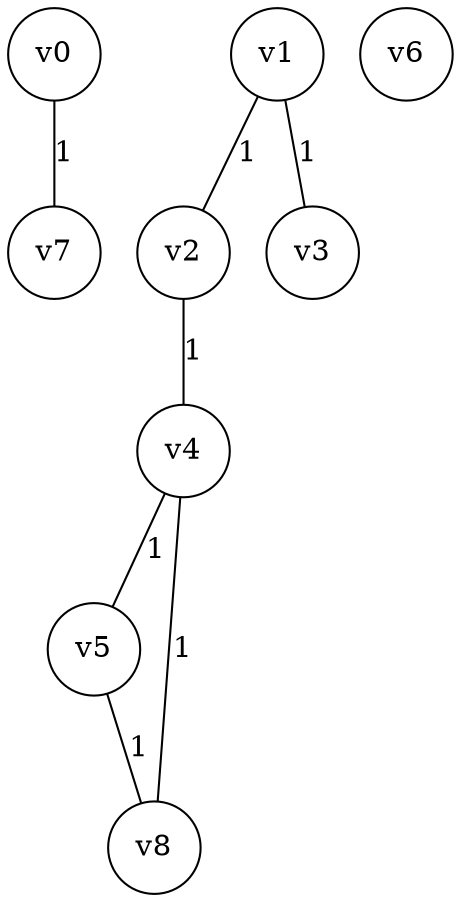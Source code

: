 graph
{
	node [shape=circle, label="v0"] 0;
	node [shape=circle, label="v1"] 1;
	node [shape=circle, label="v2"] 2;
	node [shape=circle, label="v3"] 3;
	node [shape=circle, label="v4"] 4;
	node [shape=circle, label="v5"] 5;
	node [shape=circle, label="v6"] 6;
	node [shape=circle, label="v7"] 7;
	node [shape=circle, label="v8"] 8;
	0 -- 7 [label="1"]
	1 -- 2 [label="1"]
	1 -- 3 [label="1"]
	2 -- 4 [label="1"]
	4 -- 8 [label="1"]
	4 -- 5 [label="1"]
	5 -- 8 [label="1"]
}
